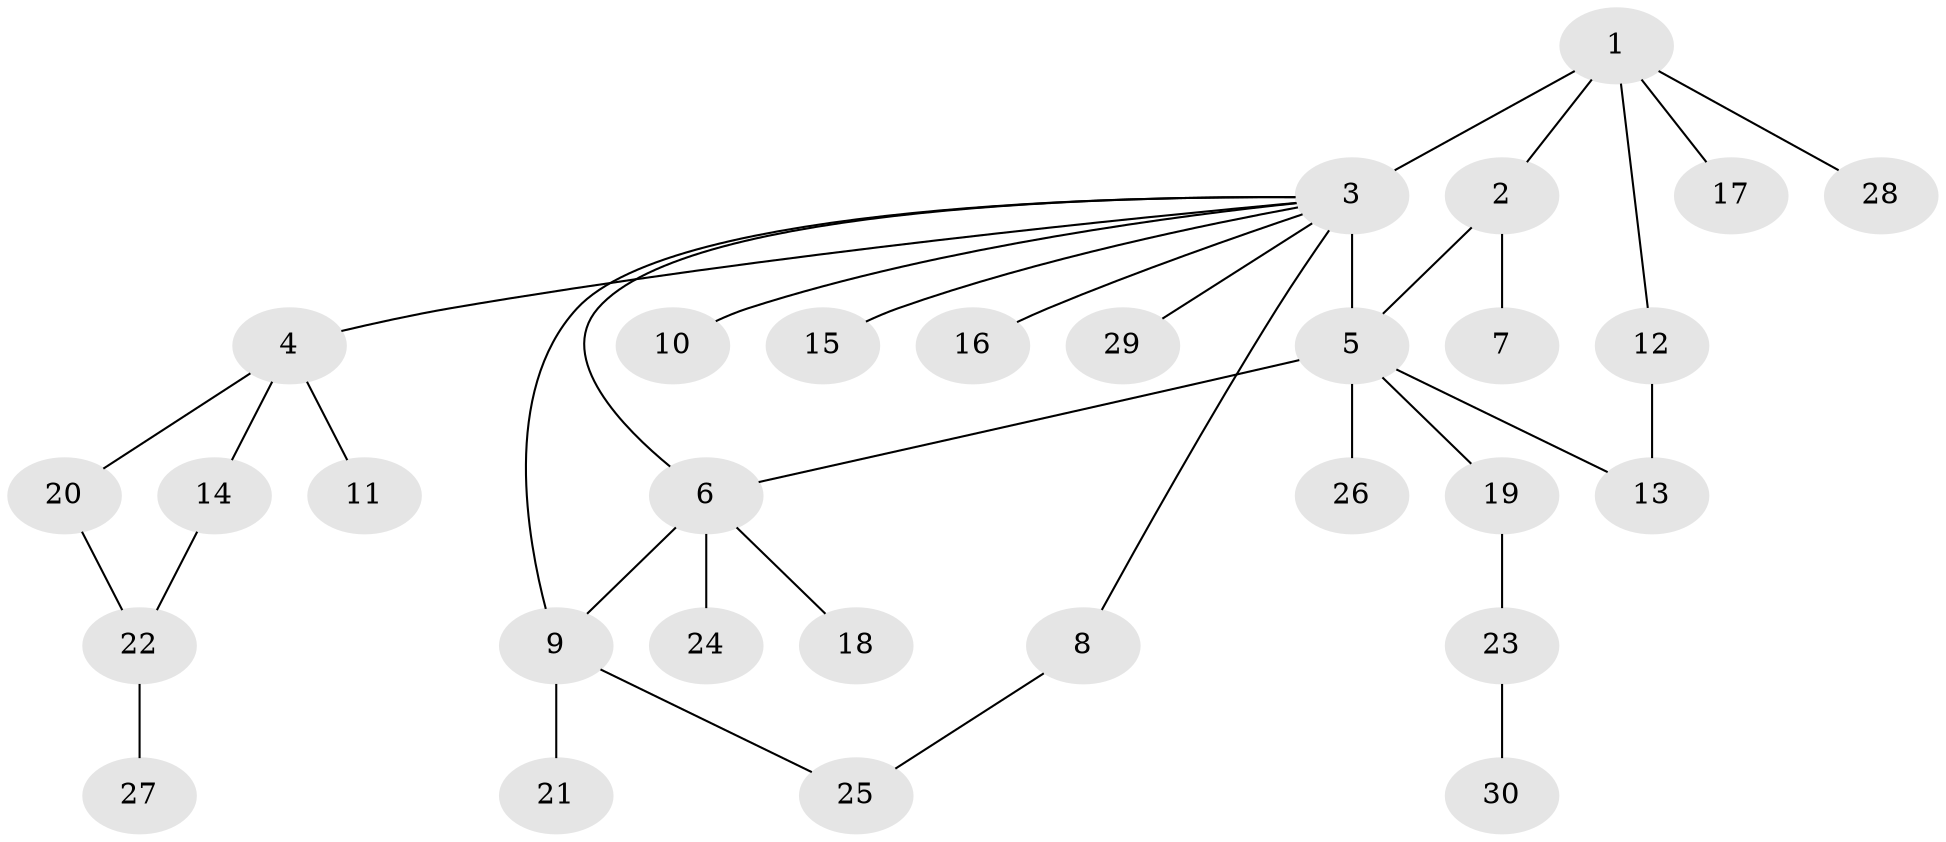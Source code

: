 // original degree distribution, {9: 0.013333333333333334, 3: 0.12, 20: 0.013333333333333334, 5: 0.02666666666666667, 1: 0.52, 2: 0.25333333333333335, 7: 0.013333333333333334, 4: 0.04}
// Generated by graph-tools (version 1.1) at 2025/50/03/04/25 22:50:04]
// undirected, 30 vertices, 35 edges
graph export_dot {
  node [color=gray90,style=filled];
  1;
  2;
  3;
  4;
  5;
  6;
  7;
  8;
  9;
  10;
  11;
  12;
  13;
  14;
  15;
  16;
  17;
  18;
  19;
  20;
  21;
  22;
  23;
  24;
  25;
  26;
  27;
  28;
  29;
  30;
  1 -- 2 [weight=1.0];
  1 -- 3 [weight=1.0];
  1 -- 12 [weight=1.0];
  1 -- 17 [weight=1.0];
  1 -- 28 [weight=1.0];
  2 -- 5 [weight=1.0];
  2 -- 7 [weight=2.0];
  3 -- 4 [weight=1.0];
  3 -- 5 [weight=10.0];
  3 -- 6 [weight=1.0];
  3 -- 8 [weight=1.0];
  3 -- 9 [weight=1.0];
  3 -- 10 [weight=1.0];
  3 -- 15 [weight=1.0];
  3 -- 16 [weight=1.0];
  3 -- 29 [weight=1.0];
  4 -- 11 [weight=1.0];
  4 -- 14 [weight=1.0];
  4 -- 20 [weight=1.0];
  5 -- 6 [weight=1.0];
  5 -- 13 [weight=1.0];
  5 -- 19 [weight=1.0];
  5 -- 26 [weight=1.0];
  6 -- 9 [weight=1.0];
  6 -- 18 [weight=1.0];
  6 -- 24 [weight=1.0];
  8 -- 25 [weight=1.0];
  9 -- 21 [weight=1.0];
  9 -- 25 [weight=1.0];
  12 -- 13 [weight=2.0];
  14 -- 22 [weight=1.0];
  19 -- 23 [weight=1.0];
  20 -- 22 [weight=1.0];
  22 -- 27 [weight=1.0];
  23 -- 30 [weight=1.0];
}
